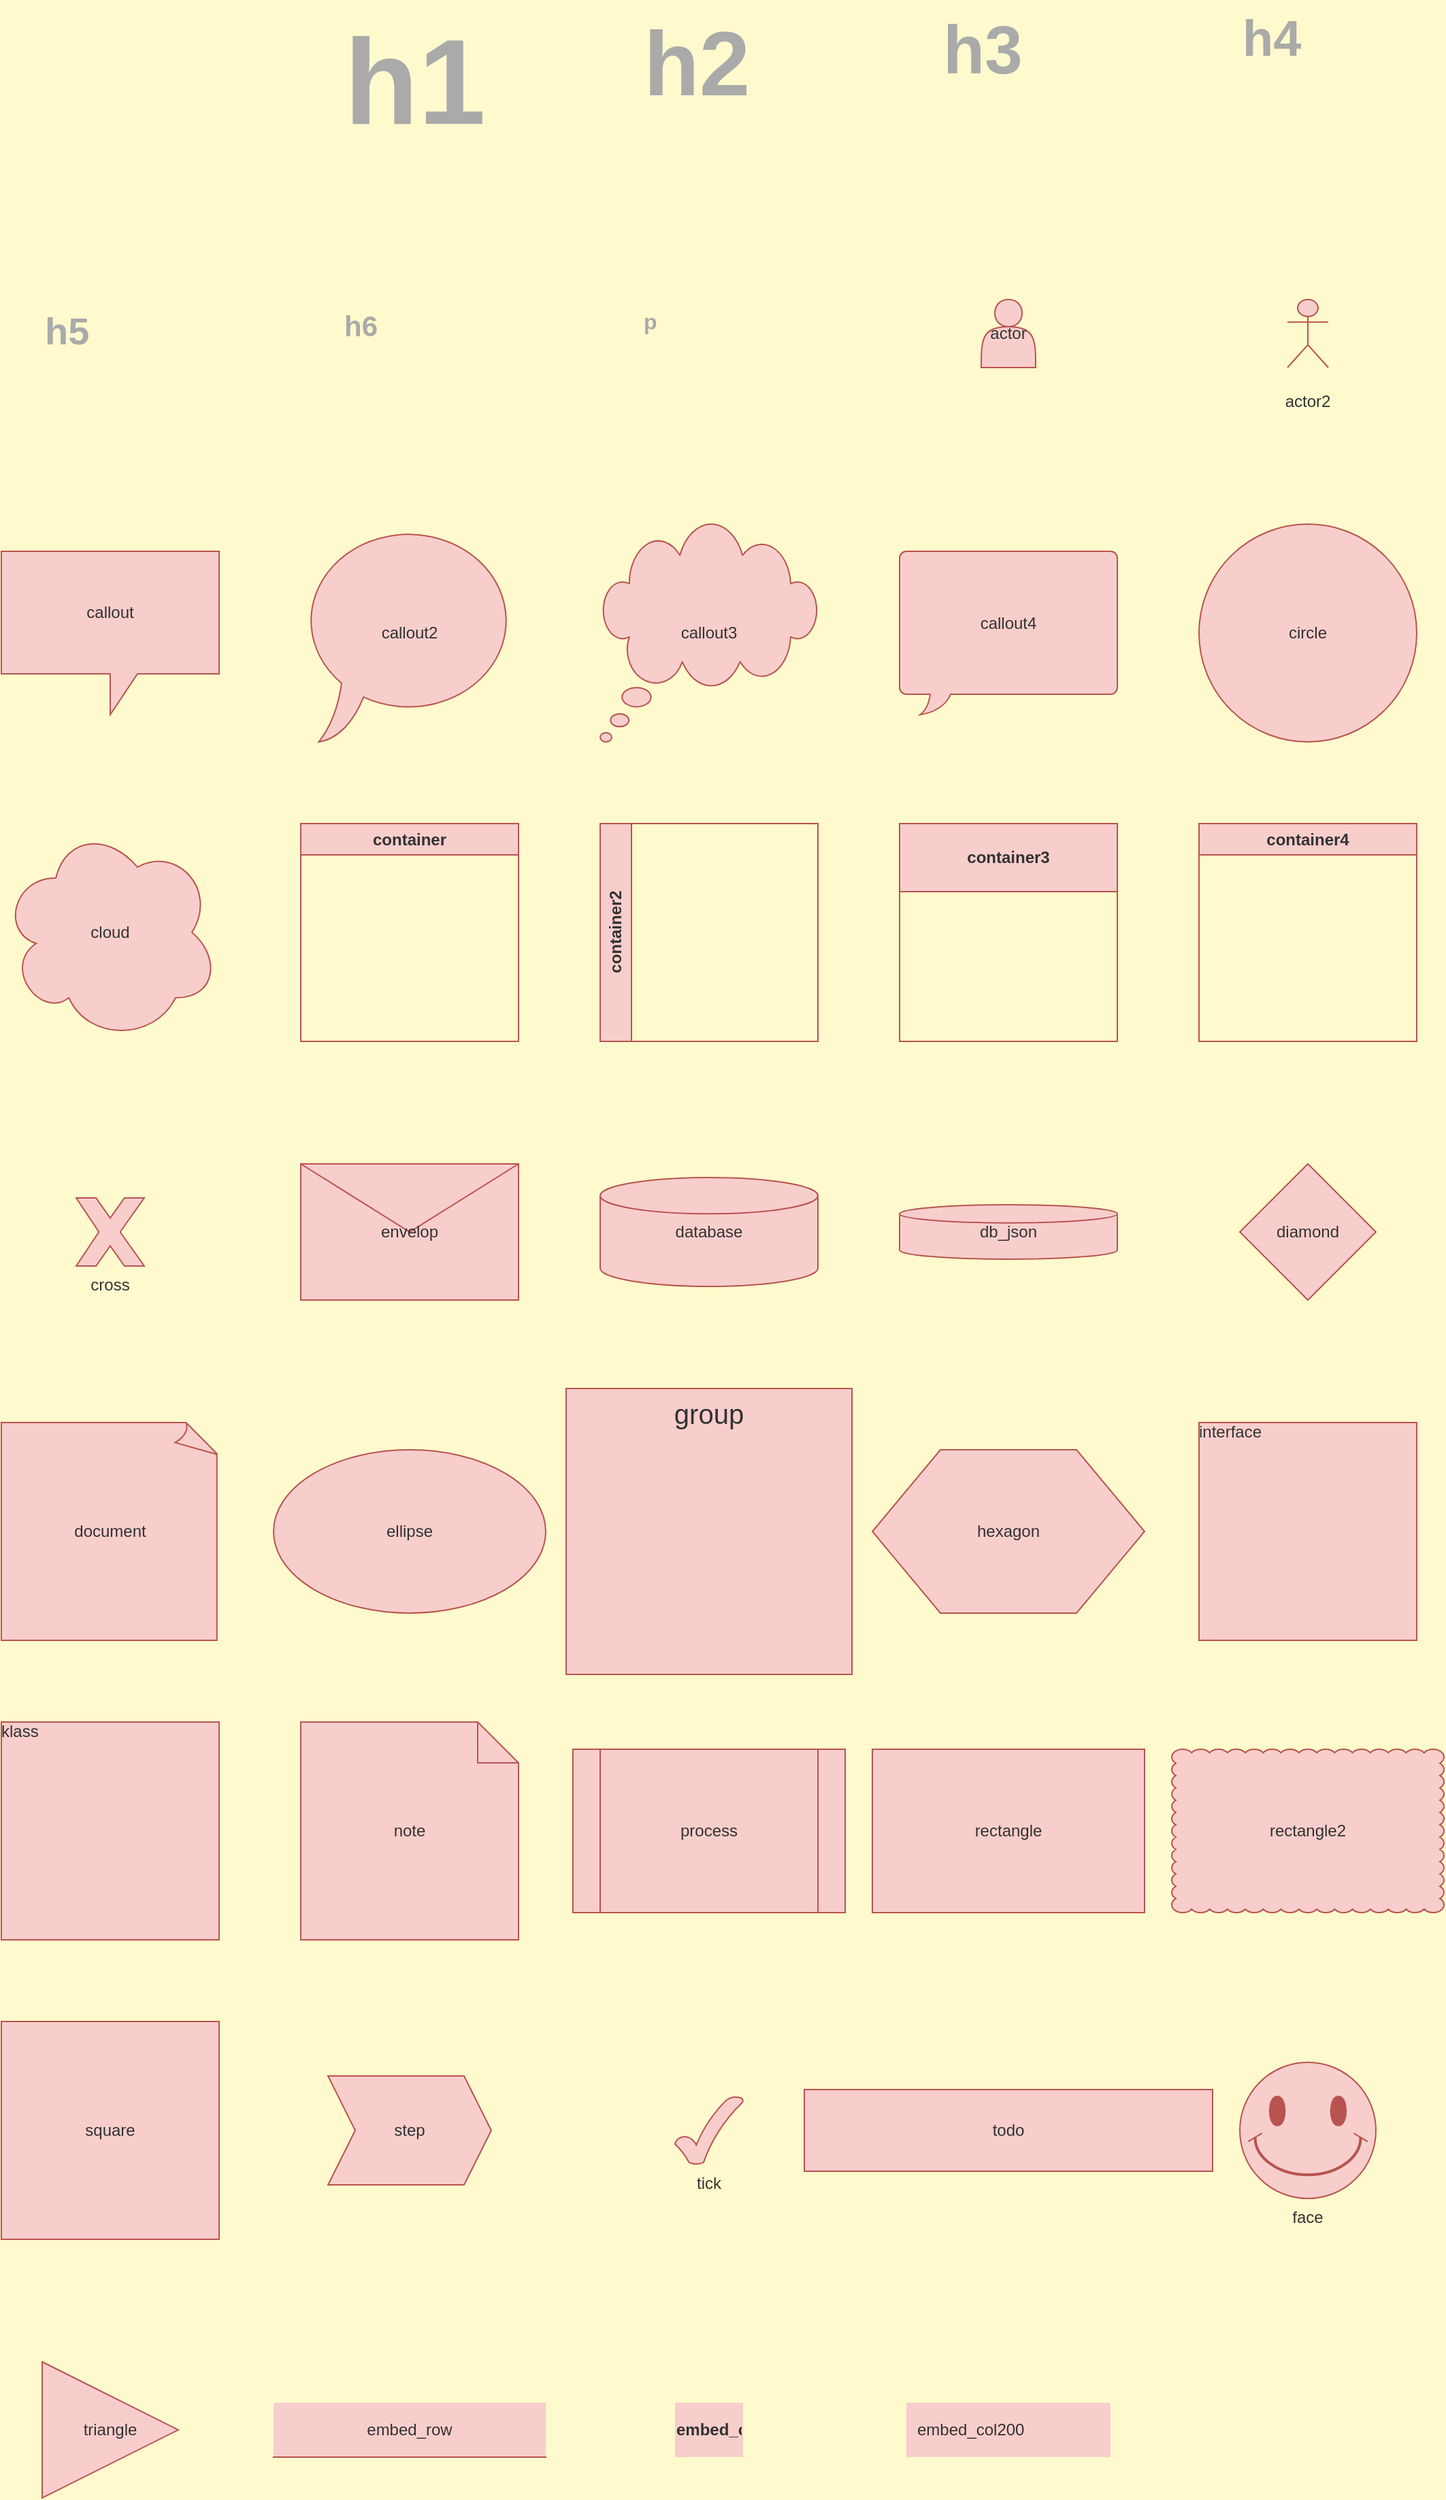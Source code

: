 <mxfile>
  <diagram id="BYc" name="Style-Plain">
    <mxGraphModel dx="0" dy="0" background="#FFFACD" grid="0" gridSize="10" guides="1" tooltips="1" connect="1" arrows="1" fold="1" page="1" pageScale="1" pageWidth="1169" pageHeight="827" math="0" shadow="0">
      <root>
        <mxCell id="page_root_BYc" parent="BYc"/>
        <mxCell id="node_root_BYc" parent="page_root_BYc"/>
        <mxCell id="BYc-2" value="solid" style="whiteSpace=wrap;html=1;edgeStyle=none;exitX=1;exitY=0.5;exitDx=0;exitDy=0;entryX=0;entryY=0.5;entryDx=0;entryDy=0" parent="node_root_BYc" source="" target="" edge="1">
          <mxGeometry relative="1" as="geometry"/>
        </mxCell>
        <mxCell id="BYc-3" value="h1" style="whiteSpace=wrap;html=1;fontColor=#aaaaaa;text;fontSize=89;fontStyle=1;fillColor=none" vertex="1" parent="node_root_BYc">
          <mxGeometry x="280" y="85" width="100" height="50" as="geometry"/>
        </mxCell>
        <mxCell id="BYc-4" value="h2" style="whiteSpace=wrap;html=1;fontColor=#aaaaaa;text;fontSize=67;fontStyle=1;fillColor=none" vertex="1" parent="node_root_BYc">
          <mxGeometry x="500" y="85" width="100" height="50" as="geometry"/>
        </mxCell>
        <mxCell id="BYc-5" value="h3" style="whiteSpace=wrap;html=1;fontColor=#aaaaaa;text;fontSize=50;fontStyle=1;fillColor=none" vertex="1" parent="node_root_BYc">
          <mxGeometry x="720" y="85" width="100" height="50" as="geometry"/>
        </mxCell>
        <mxCell id="BYc-6" value="h4" style="whiteSpace=wrap;html=1;fontColor=#aaaaaa;text;fontSize=37;fontStyle=1;fillColor=none" vertex="1" parent="node_root_BYc">
          <mxGeometry x="940" y="85" width="100" height="50" as="geometry"/>
        </mxCell>
        <mxCell id="BYc-7" value="h5" style="whiteSpace=wrap;html=1;fontColor=#aaaaaa;text;fontSize=28;fontStyle=1;fillColor=none" vertex="1" parent="node_root_BYc">
          <mxGeometry x="60" y="305" width="100" height="50" as="geometry"/>
        </mxCell>
        <mxCell id="BYc-8" value="h6" style="whiteSpace=wrap;html=1;fontColor=#aaaaaa;text;fontSize=21;fontStyle=1;fillColor=none" vertex="1" parent="node_root_BYc">
          <mxGeometry x="280" y="305" width="100" height="50" as="geometry"/>
        </mxCell>
        <mxCell id="BYc-9" value="p" style="whiteSpace=wrap;html=1;fontColor=#aaaaaa;text;fontSize=16;fontStyle=1;fillColor=none" vertex="1" parent="node_root_BYc">
          <mxGeometry x="500" y="305" width="100" height="50" as="geometry"/>
        </mxCell>
        <mxCell id="BYc-10" value="actor" style="whiteSpace=wrap;html=1;fillColor=#f8cecc;strokeColor=#b85450;fontColor=#333333;shape=actor" vertex="1" parent="node_root_BYc">
          <mxGeometry x="750" y="305" width="40" height="50" as="geometry"/>
        </mxCell>
        <mxCell id="BYc-11" value="actor2" style="whiteSpace=wrap;html=1;fillColor=#f8cecc;strokeColor=#b85450;fontColor=#333333;shape=umlActor;verticalLabelPosition=bottom;outlineConnect=1" vertex="1" parent="node_root_BYc">
          <mxGeometry x="975" y="305" width="30" height="50" as="geometry"/>
        </mxCell>
        <mxCell id="BYc-12" value="callout" style="whiteSpace=wrap;html=1;fillColor=#f8cecc;strokeColor=#b85450;fontColor=#333333;shape=callout" vertex="1" parent="node_root_BYc">
          <mxGeometry x="30" y="490" width="160" height="120" as="geometry"/>
        </mxCell>
        <mxCell id="BYc-13" value="callout2" style="whiteSpace=wrap;html=1;fillColor=#f8cecc;strokeColor=#b85450;fontColor=#333333;shape=mxgraph.basic.oval_callout" vertex="1" parent="node_root_BYc">
          <mxGeometry x="250" y="470" width="160" height="160" as="geometry"/>
        </mxCell>
        <mxCell id="BYc-14" value="callout3" style="whiteSpace=wrap;html=1;fillColor=#f8cecc;strokeColor=#b85450;fontColor=#333333;shape=mxgraph.basic.cloud_callout" vertex="1" parent="node_root_BYc">
          <mxGeometry x="470" y="470" width="160" height="160" as="geometry"/>
        </mxCell>
        <mxCell id="BYc-15" value="callout4" style="whiteSpace=wrap;html=1;fillColor=#f8cecc;strokeColor=#b85450;fontColor=#333333;shape=mxgraph.basic.roundRectCallout;dx=30;dy=15;size=5;boundedLbl=1;" vertex="1" parent="node_root_BYc">
          <mxGeometry x="690" y="490" width="160" height="120" as="geometry"/>
        </mxCell>
        <mxCell id="BYc-16" value="circle" style="whiteSpace=wrap;html=1;fillColor=#f8cecc;strokeColor=#b85450;fontColor=#333333;ellipse" vertex="1" parent="node_root_BYc">
          <mxGeometry x="910" y="470" width="160" height="160" as="geometry"/>
        </mxCell>
        <mxCell id="BYc-17" value="cloud" style="whiteSpace=wrap;html=1;fillColor=#f8cecc;strokeColor=#b85450;fontColor=#333333;shape=cloud" vertex="1" parent="node_root_BYc">
          <mxGeometry x="30" y="690" width="160" height="160" as="geometry"/>
        </mxCell>
        <mxCell id="BYc-18" value="container" style="whiteSpace=wrap;html=1;fillColor=#f8cecc;strokeColor=#b85450;fontColor=#333333;swimlane" vertex="1" parent="node_root_BYc">
          <mxGeometry x="250" y="690" width="160" height="160" as="geometry"/>
        </mxCell>
        <mxCell id="BYc-19" value="container2" style="whiteSpace=wrap;html=1;fillColor=#f8cecc;strokeColor=#b85450;fontColor=#333333;swimlane;horizontal=0" vertex="1" parent="node_root_BYc">
          <mxGeometry x="470" y="690" width="160" height="160" as="geometry"/>
        </mxCell>
        <mxCell id="BYc-20" value="container3" style="whiteSpace=wrap;html=1;fillColor=#f8cecc;strokeColor=#b85450;fontColor=#333333;swimlane;startSize=50" vertex="1" parent="node_root_BYc">
          <mxGeometry x="690" y="690" width="160" height="160" as="geometry"/>
        </mxCell>
        <mxCell id="BYc-21" value="container4" style="whiteSpace=wrap;html=1;fillColor=#f8cecc;strokeColor=#b85450;fontColor=#333333;swimlane;resizable=0" vertex="1" parent="node_root_BYc">
          <mxGeometry x="910" y="690" width="160" height="160" as="geometry"/>
        </mxCell>
        <mxCell id="BYc-22" value="cross" style="whiteSpace=wrap;html=1;fillColor=#f8cecc;strokeColor=#b85450;fontColor=#333333;verticalLabelPosition=bottom;verticalAlign=top;html=1;shape=mxgraph.basic.x" vertex="1" parent="node_root_BYc">
          <mxGeometry x="85" y="965" width="50" height="50" as="geometry"/>
        </mxCell>
        <mxCell id="BYc-23" value="envelop" style="whiteSpace=wrap;html=1;fillColor=#f8cecc;strokeColor=#b85450;fontColor=#333333;shape=message" vertex="1" parent="node_root_BYc">
          <mxGeometry x="250" y="940" width="160" height="100" as="geometry"/>
        </mxCell>
        <mxCell id="BYc-24" value="database" style="whiteSpace=wrap;html=1;fillColor=#f8cecc;strokeColor=#b85450;fontColor=#333333;shape=mxgraph.flowchart.database;strokeWidth=1" vertex="1" parent="node_root_BYc">
          <mxGeometry x="470" y="950" width="160" height="80" as="geometry"/>
        </mxCell>
        <mxCell id="BYc-25" value="db_json" style="whiteSpace=wrap;html=1;fillColor=#f8cecc;strokeColor=#b85450;fontColor=#333333;shape=mxgraph.flowchart.database;strokeWidth=1" vertex="1" parent="node_root_BYc">
          <mxGeometry x="690" y="970" width="160" height="40" as="geometry"/>
        </mxCell>
        <mxCell id="BYc-26" value="diamond" style="whiteSpace=wrap;html=1;fillColor=#f8cecc;strokeColor=#b85450;fontColor=#333333;rhombus" vertex="1" parent="node_root_BYc">
          <mxGeometry x="940" y="940" width="100" height="100" as="geometry"/>
        </mxCell>
        <mxCell id="BYc-27" value="document" style="whiteSpace=wrap;html=1;fillColor=#f8cecc;strokeColor=#b85450;fontColor=#333333;shape=mxgraph.basic.document" vertex="1" parent="node_root_BYc">
          <mxGeometry x="30" y="1130" width="160" height="160" as="geometry"/>
        </mxCell>
        <mxCell id="BYc-28" value="ellipse" style="whiteSpace=wrap;html=1;fillColor=#f8cecc;strokeColor=#b85450;fontColor=#333333;ellipse" vertex="1" parent="node_root_BYc">
          <mxGeometry x="230" y="1150" width="200" height="120" as="geometry"/>
        </mxCell>
        <mxCell id="BYc-29" value="group" style="whiteSpace=wrap;html=1;fillColor=#f8cecc;strokeColor=#b85450;fontColor=#333333;fontSize=20;verticalAlign=top" vertex="1" parent="node_root_BYc">
          <mxGeometry x="445" y="1105" width="210" height="210" as="geometry"/>
        </mxCell>
        <mxCell id="BYc-30" value="hexagon" style="whiteSpace=wrap;html=1;fillColor=#f8cecc;strokeColor=#b85450;fontColor=#333333;shape=hexagon" vertex="1" parent="node_root_BYc">
          <mxGeometry x="670" y="1150" width="200" height="120" as="geometry"/>
        </mxCell>
        <mxCell id="BYc-31" value="interface" style="whiteSpace=wrap;html=1;fillColor=#f8cecc;strokeColor=#b85450;fontColor=#333333;align=left;overflow=fill;fontSize=12;fontFamily=Helvetica" vertex="1" parent="node_root_BYc">
          <mxGeometry x="910" y="1130" width="160" height="160" as="geometry"/>
        </mxCell>
        <mxCell id="BYc-32" value="klass" style="whiteSpace=wrap;html=1;fillColor=#f8cecc;strokeColor=#b85450;fontColor=#333333;align=left;overflow=fill;fontSize=12;fontFamily=Helvetica" vertex="1" parent="node_root_BYc">
          <mxGeometry x="30" y="1350" width="160" height="160" as="geometry"/>
        </mxCell>
        <mxCell id="BYc-33" value="note" style="whiteSpace=wrap;html=1;fillColor=#f8cecc;strokeColor=#b85450;fontColor=#333333;shape=note" vertex="1" parent="node_root_BYc">
          <mxGeometry x="250" y="1350" width="160" height="160" as="geometry"/>
        </mxCell>
        <mxCell id="BYc-34" value="process" style="whiteSpace=wrap;html=1;fillColor=#f8cecc;strokeColor=#b85450;fontColor=#333333;shape=process" vertex="1" parent="node_root_BYc">
          <mxGeometry x="450" y="1370" width="200" height="120" as="geometry"/>
        </mxCell>
        <mxCell id="BYc-35" value="rectangle" style="whiteSpace=wrap;html=1;fillColor=#f8cecc;strokeColor=#b85450;fontColor=#333333" vertex="1" parent="node_root_BYc">
          <mxGeometry x="670" y="1370" width="200" height="120" as="geometry"/>
        </mxCell>
        <mxCell id="BYc-36" value="rectangle2" style="whiteSpace=wrap;html=1;fillColor=#f8cecc;strokeColor=#b85450;fontColor=#333333;shape=mxgraph.basic.cloud_rect" vertex="1" parent="node_root_BYc">
          <mxGeometry x="890" y="1370" width="200" height="120" as="geometry"/>
        </mxCell>
        <mxCell id="BYc-37" value="square" style="whiteSpace=wrap;html=1;fillColor=#f8cecc;strokeColor=#b85450;fontColor=#333333" vertex="1" parent="node_root_BYc">
          <mxGeometry x="30" y="1570" width="160" height="160" as="geometry"/>
        </mxCell>
        <mxCell id="BYc-38" value="step" style="whiteSpace=wrap;html=1;fillColor=#f8cecc;strokeColor=#b85450;fontColor=#333333;shape=step;perimeter=stepPerimeter;fixedSize=1" vertex="1" parent="node_root_BYc">
          <mxGeometry x="270" y="1610" width="120" height="80" as="geometry"/>
        </mxCell>
        <mxCell id="BYc-39" value="tick" style="whiteSpace=wrap;html=1;fillColor=#f8cecc;strokeColor=#b85450;fontColor=#333333;verticalLabelPosition=bottom;verticalAlign=top;shape=mxgraph.basic.tick" vertex="1" parent="node_root_BYc">
          <mxGeometry x="525" y="1625" width="50" height="50" as="geometry"/>
        </mxCell>
        <mxCell id="BYc-40" value="todo" style="whiteSpace=wrap;html=1;fillColor=#f8cecc;strokeColor=#b85450;fontColor=#333333" vertex="1" parent="node_root_BYc">
          <mxGeometry x="620" y="1620" width="300" height="60" as="geometry"/>
        </mxCell>
        <mxCell id="BYc-41" value="face" style="whiteSpace=wrap;html=1;fillColor=#f8cecc;strokeColor=#b85450;fontColor=#333333;verticalLabelPosition=bottom;verticalAlign=top;shape=mxgraph.basic.smiley" vertex="1" parent="node_root_BYc">
          <mxGeometry x="940" y="1600" width="100" height="100" as="geometry"/>
        </mxCell>
        <mxCell id="BYc-42" value="triangle" style="whiteSpace=wrap;html=1;fillColor=#f8cecc;strokeColor=#b85450;fontColor=#333333;triangle" vertex="1" parent="node_root_BYc">
          <mxGeometry x="60" y="1820" width="100" height="100" as="geometry"/>
        </mxCell>
        <mxCell id="BYc-43" value="embed_row" style="whiteSpace=wrap;html=1;fillColor=#f8cecc;strokeColor=#b85450;fontColor=#333333;shape=partialRectangle;collapsible=0;dropTarget=0;pointerEvents=0;top=0;left=0;bottom=1;right=0;points=[[0,0.5],[1,0.5]];portConstraint=eastwest" vertex="1" parent="node_root_BYc">
          <mxGeometry x="230" y="1850" width="200" height="40" as="geometry"/>
        </mxCell>
        <mxCell id="BYc-44" value="embed_col50" style="whiteSpace=wrap;html=1;fillColor=#f8cecc;strokeColor=#b85450;fontColor=#333333;shape=partialRectangle;connectable=0;top=0;left=0;bottom=0;right=0;fontStyle=1;overflow=hidden" vertex="1" parent="node_root_BYc">
          <mxGeometry x="525" y="1850" width="50" height="40" as="geometry"/>
        </mxCell>
        <mxCell id="BYc-45" value="embed_col200" style="whiteSpace=wrap;html=1;fillColor=#f8cecc;strokeColor=#b85450;fontColor=#333333;shape=partialRectangle;connectable=0;top=0;left=0;bottom=0;right=0;align=left;spacingLeft=6;overflow=hidden" vertex="1" parent="node_root_BYc">
          <mxGeometry x="695" y="1850" width="150" height="40" as="geometry"/>
        </mxCell>
      </root>
    </mxGraphModel>
  </diagram>
  <diagram id="SqY" name="Style-Shadow">
    <mxGraphModel dx="0" dy="0" background="#FFFACD" grid="0" gridSize="10" guides="1" tooltips="1" connect="1" arrows="1" fold="1" page="1" pageScale="1" pageWidth="1169" pageHeight="827" math="0" shadow="0">
      <root>
        <mxCell id="page_root_SqY" parent="SqY"/>
        <mxCell id="node_root_SqY" parent="page_root_SqY"/>
        <mxCell id="SqY-2" value="solid" style="whiteSpace=wrap;html=1;shadow=1;edgeStyle=none;exitX=1;exitY=0.5;exitDx=0;exitDy=0;entryX=0;entryY=0.5;entryDx=0;entryDy=0" parent="node_root_SqY" source="" target="" edge="1">
          <mxGeometry relative="1" as="geometry"/>
        </mxCell>
        <mxCell id="SqY-3" value="h1" style="whiteSpace=wrap;html=1;shadow=1;fontColor=#aaaaaa;text;fontSize=89;fontStyle=1;fillColor=none" vertex="1" parent="node_root_SqY">
          <mxGeometry x="280" y="85" width="100" height="50" as="geometry"/>
        </mxCell>
        <mxCell id="SqY-4" value="h2" style="whiteSpace=wrap;html=1;shadow=1;fontColor=#aaaaaa;text;fontSize=67;fontStyle=1;fillColor=none" vertex="1" parent="node_root_SqY">
          <mxGeometry x="500" y="85" width="100" height="50" as="geometry"/>
        </mxCell>
        <mxCell id="SqY-5" value="h3" style="whiteSpace=wrap;html=1;shadow=1;fontColor=#aaaaaa;text;fontSize=50;fontStyle=1;fillColor=none" vertex="1" parent="node_root_SqY">
          <mxGeometry x="720" y="85" width="100" height="50" as="geometry"/>
        </mxCell>
        <mxCell id="SqY-6" value="h4" style="whiteSpace=wrap;html=1;shadow=1;fontColor=#aaaaaa;text;fontSize=37;fontStyle=1;fillColor=none" vertex="1" parent="node_root_SqY">
          <mxGeometry x="940" y="85" width="100" height="50" as="geometry"/>
        </mxCell>
        <mxCell id="SqY-7" value="h5" style="whiteSpace=wrap;html=1;shadow=1;fontColor=#aaaaaa;text;fontSize=28;fontStyle=1;fillColor=none" vertex="1" parent="node_root_SqY">
          <mxGeometry x="60" y="305" width="100" height="50" as="geometry"/>
        </mxCell>
        <mxCell id="SqY-8" value="h6" style="whiteSpace=wrap;html=1;shadow=1;fontColor=#aaaaaa;text;fontSize=21;fontStyle=1;fillColor=none" vertex="1" parent="node_root_SqY">
          <mxGeometry x="280" y="305" width="100" height="50" as="geometry"/>
        </mxCell>
        <mxCell id="SqY-9" value="p" style="whiteSpace=wrap;html=1;shadow=1;fontColor=#aaaaaa;text;fontSize=16;fontStyle=1;fillColor=none" vertex="1" parent="node_root_SqY">
          <mxGeometry x="500" y="305" width="100" height="50" as="geometry"/>
        </mxCell>
        <mxCell id="SqY-10" value="actor" style="whiteSpace=wrap;html=1;shadow=1;fillColor=#f8cecc;strokeColor=#b85450;fontColor=#333333;shape=actor" vertex="1" parent="node_root_SqY">
          <mxGeometry x="750" y="305" width="40" height="50" as="geometry"/>
        </mxCell>
        <mxCell id="SqY-11" value="actor2" style="whiteSpace=wrap;html=1;shadow=1;fillColor=#f8cecc;strokeColor=#b85450;fontColor=#333333;shape=umlActor;verticalLabelPosition=bottom;outlineConnect=1" vertex="1" parent="node_root_SqY">
          <mxGeometry x="975" y="305" width="30" height="50" as="geometry"/>
        </mxCell>
        <mxCell id="SqY-12" value="callout" style="whiteSpace=wrap;html=1;shadow=1;fillColor=#f8cecc;strokeColor=#b85450;fontColor=#333333;shape=callout" vertex="1" parent="node_root_SqY">
          <mxGeometry x="30" y="490" width="160" height="120" as="geometry"/>
        </mxCell>
        <mxCell id="SqY-13" value="callout2" style="whiteSpace=wrap;html=1;shadow=1;fillColor=#f8cecc;strokeColor=#b85450;fontColor=#333333;shape=mxgraph.basic.oval_callout" vertex="1" parent="node_root_SqY">
          <mxGeometry x="250" y="470" width="160" height="160" as="geometry"/>
        </mxCell>
        <mxCell id="SqY-14" value="callout3" style="whiteSpace=wrap;html=1;shadow=1;fillColor=#f8cecc;strokeColor=#b85450;fontColor=#333333;shape=mxgraph.basic.cloud_callout" vertex="1" parent="node_root_SqY">
          <mxGeometry x="470" y="470" width="160" height="160" as="geometry"/>
        </mxCell>
        <mxCell id="SqY-15" value="callout4" style="whiteSpace=wrap;html=1;shadow=1;fillColor=#f8cecc;strokeColor=#b85450;fontColor=#333333;shape=mxgraph.basic.roundRectCallout;dx=30;dy=15;size=5;boundedLbl=1;" vertex="1" parent="node_root_SqY">
          <mxGeometry x="690" y="490" width="160" height="120" as="geometry"/>
        </mxCell>
        <mxCell id="SqY-16" value="circle" style="whiteSpace=wrap;html=1;shadow=1;fillColor=#f8cecc;strokeColor=#b85450;fontColor=#333333;ellipse" vertex="1" parent="node_root_SqY">
          <mxGeometry x="910" y="470" width="160" height="160" as="geometry"/>
        </mxCell>
        <mxCell id="SqY-17" value="cloud" style="whiteSpace=wrap;html=1;shadow=1;fillColor=#f8cecc;strokeColor=#b85450;fontColor=#333333;shape=cloud" vertex="1" parent="node_root_SqY">
          <mxGeometry x="30" y="690" width="160" height="160" as="geometry"/>
        </mxCell>
        <mxCell id="SqY-18" value="container" style="whiteSpace=wrap;html=1;shadow=1;fillColor=#f8cecc;strokeColor=#b85450;fontColor=#333333;swimlane" vertex="1" parent="node_root_SqY">
          <mxGeometry x="250" y="690" width="160" height="160" as="geometry"/>
        </mxCell>
        <mxCell id="SqY-19" value="container2" style="whiteSpace=wrap;html=1;shadow=1;fillColor=#f8cecc;strokeColor=#b85450;fontColor=#333333;swimlane;horizontal=0" vertex="1" parent="node_root_SqY">
          <mxGeometry x="470" y="690" width="160" height="160" as="geometry"/>
        </mxCell>
        <mxCell id="SqY-20" value="container3" style="whiteSpace=wrap;html=1;shadow=1;fillColor=#f8cecc;strokeColor=#b85450;fontColor=#333333;swimlane;startSize=50" vertex="1" parent="node_root_SqY">
          <mxGeometry x="690" y="690" width="160" height="160" as="geometry"/>
        </mxCell>
        <mxCell id="SqY-21" value="container4" style="whiteSpace=wrap;html=1;shadow=1;fillColor=#f8cecc;strokeColor=#b85450;fontColor=#333333;swimlane;resizable=0" vertex="1" parent="node_root_SqY">
          <mxGeometry x="910" y="690" width="160" height="160" as="geometry"/>
        </mxCell>
        <mxCell id="SqY-22" value="cross" style="whiteSpace=wrap;html=1;shadow=1;fillColor=#f8cecc;strokeColor=#b85450;fontColor=#333333;verticalLabelPosition=bottom;verticalAlign=top;html=1;shape=mxgraph.basic.x" vertex="1" parent="node_root_SqY">
          <mxGeometry x="85" y="965" width="50" height="50" as="geometry"/>
        </mxCell>
        <mxCell id="SqY-23" value="envelop" style="whiteSpace=wrap;html=1;shadow=1;fillColor=#f8cecc;strokeColor=#b85450;fontColor=#333333;shape=message" vertex="1" parent="node_root_SqY">
          <mxGeometry x="250" y="940" width="160" height="100" as="geometry"/>
        </mxCell>
        <mxCell id="SqY-24" value="database" style="whiteSpace=wrap;html=1;shadow=1;fillColor=#f8cecc;strokeColor=#b85450;fontColor=#333333;shape=mxgraph.flowchart.database;strokeWidth=1" vertex="1" parent="node_root_SqY">
          <mxGeometry x="470" y="950" width="160" height="80" as="geometry"/>
        </mxCell>
        <mxCell id="SqY-25" value="db_json" style="whiteSpace=wrap;html=1;shadow=1;fillColor=#f8cecc;strokeColor=#b85450;fontColor=#333333;shape=mxgraph.flowchart.database;strokeWidth=1" vertex="1" parent="node_root_SqY">
          <mxGeometry x="690" y="970" width="160" height="40" as="geometry"/>
        </mxCell>
        <mxCell id="SqY-26" value="diamond" style="whiteSpace=wrap;html=1;shadow=1;fillColor=#f8cecc;strokeColor=#b85450;fontColor=#333333;rhombus" vertex="1" parent="node_root_SqY">
          <mxGeometry x="940" y="940" width="100" height="100" as="geometry"/>
        </mxCell>
        <mxCell id="SqY-27" value="document" style="whiteSpace=wrap;html=1;shadow=1;fillColor=#f8cecc;strokeColor=#b85450;fontColor=#333333;shape=mxgraph.basic.document" vertex="1" parent="node_root_SqY">
          <mxGeometry x="30" y="1130" width="160" height="160" as="geometry"/>
        </mxCell>
        <mxCell id="SqY-28" value="ellipse" style="whiteSpace=wrap;html=1;shadow=1;fillColor=#f8cecc;strokeColor=#b85450;fontColor=#333333;ellipse" vertex="1" parent="node_root_SqY">
          <mxGeometry x="230" y="1150" width="200" height="120" as="geometry"/>
        </mxCell>
        <mxCell id="SqY-29" value="group" style="whiteSpace=wrap;html=1;shadow=1;fillColor=#f8cecc;strokeColor=#b85450;fontColor=#333333;fontSize=20;verticalAlign=top" vertex="1" parent="node_root_SqY">
          <mxGeometry x="445" y="1105" width="210" height="210" as="geometry"/>
        </mxCell>
        <mxCell id="SqY-30" value="hexagon" style="whiteSpace=wrap;html=1;shadow=1;fillColor=#f8cecc;strokeColor=#b85450;fontColor=#333333;shape=hexagon" vertex="1" parent="node_root_SqY">
          <mxGeometry x="670" y="1150" width="200" height="120" as="geometry"/>
        </mxCell>
        <mxCell id="SqY-31" value="interface" style="whiteSpace=wrap;html=1;shadow=1;fillColor=#f8cecc;strokeColor=#b85450;fontColor=#333333;align=left;overflow=fill;fontSize=12;fontFamily=Helvetica" vertex="1" parent="node_root_SqY">
          <mxGeometry x="910" y="1130" width="160" height="160" as="geometry"/>
        </mxCell>
        <mxCell id="SqY-32" value="klass" style="whiteSpace=wrap;html=1;shadow=1;fillColor=#f8cecc;strokeColor=#b85450;fontColor=#333333;align=left;overflow=fill;fontSize=12;fontFamily=Helvetica" vertex="1" parent="node_root_SqY">
          <mxGeometry x="30" y="1350" width="160" height="160" as="geometry"/>
        </mxCell>
        <mxCell id="SqY-33" value="note" style="whiteSpace=wrap;html=1;shadow=1;fillColor=#f8cecc;strokeColor=#b85450;fontColor=#333333;shape=note" vertex="1" parent="node_root_SqY">
          <mxGeometry x="250" y="1350" width="160" height="160" as="geometry"/>
        </mxCell>
        <mxCell id="SqY-34" value="process" style="whiteSpace=wrap;html=1;shadow=1;fillColor=#f8cecc;strokeColor=#b85450;fontColor=#333333;shape=process" vertex="1" parent="node_root_SqY">
          <mxGeometry x="450" y="1370" width="200" height="120" as="geometry"/>
        </mxCell>
        <mxCell id="SqY-35" value="rectangle" style="whiteSpace=wrap;html=1;shadow=1;fillColor=#f8cecc;strokeColor=#b85450;fontColor=#333333" vertex="1" parent="node_root_SqY">
          <mxGeometry x="670" y="1370" width="200" height="120" as="geometry"/>
        </mxCell>
        <mxCell id="SqY-36" value="rectangle2" style="whiteSpace=wrap;html=1;shadow=1;fillColor=#f8cecc;strokeColor=#b85450;fontColor=#333333;shape=mxgraph.basic.cloud_rect" vertex="1" parent="node_root_SqY">
          <mxGeometry x="890" y="1370" width="200" height="120" as="geometry"/>
        </mxCell>
        <mxCell id="SqY-37" value="square" style="whiteSpace=wrap;html=1;shadow=1;fillColor=#f8cecc;strokeColor=#b85450;fontColor=#333333" vertex="1" parent="node_root_SqY">
          <mxGeometry x="30" y="1570" width="160" height="160" as="geometry"/>
        </mxCell>
        <mxCell id="SqY-38" value="step" style="whiteSpace=wrap;html=1;shadow=1;fillColor=#f8cecc;strokeColor=#b85450;fontColor=#333333;shape=step;perimeter=stepPerimeter;fixedSize=1" vertex="1" parent="node_root_SqY">
          <mxGeometry x="270" y="1610" width="120" height="80" as="geometry"/>
        </mxCell>
        <mxCell id="SqY-39" value="tick" style="whiteSpace=wrap;html=1;shadow=1;fillColor=#f8cecc;strokeColor=#b85450;fontColor=#333333;verticalLabelPosition=bottom;verticalAlign=top;shape=mxgraph.basic.tick" vertex="1" parent="node_root_SqY">
          <mxGeometry x="525" y="1625" width="50" height="50" as="geometry"/>
        </mxCell>
        <mxCell id="SqY-40" value="todo" style="whiteSpace=wrap;html=1;shadow=1;fillColor=#f8cecc;strokeColor=#b85450;fontColor=#333333" vertex="1" parent="node_root_SqY">
          <mxGeometry x="620" y="1620" width="300" height="60" as="geometry"/>
        </mxCell>
        <mxCell id="SqY-41" value="face" style="whiteSpace=wrap;html=1;shadow=1;fillColor=#f8cecc;strokeColor=#b85450;fontColor=#333333;verticalLabelPosition=bottom;verticalAlign=top;shape=mxgraph.basic.smiley" vertex="1" parent="node_root_SqY">
          <mxGeometry x="940" y="1600" width="100" height="100" as="geometry"/>
        </mxCell>
        <mxCell id="SqY-42" value="triangle" style="whiteSpace=wrap;html=1;shadow=1;fillColor=#f8cecc;strokeColor=#b85450;fontColor=#333333;triangle" vertex="1" parent="node_root_SqY">
          <mxGeometry x="60" y="1820" width="100" height="100" as="geometry"/>
        </mxCell>
        <mxCell id="SqY-43" value="embed_row" style="whiteSpace=wrap;html=1;shadow=1;fillColor=#f8cecc;strokeColor=#b85450;fontColor=#333333;shape=partialRectangle;collapsible=0;dropTarget=0;pointerEvents=0;top=0;left=0;bottom=1;right=0;points=[[0,0.5],[1,0.5]];portConstraint=eastwest" vertex="1" parent="node_root_SqY">
          <mxGeometry x="230" y="1850" width="200" height="40" as="geometry"/>
        </mxCell>
        <mxCell id="SqY-44" value="embed_col50" style="whiteSpace=wrap;html=1;shadow=1;fillColor=#f8cecc;strokeColor=#b85450;fontColor=#333333;shape=partialRectangle;connectable=0;top=0;left=0;bottom=0;right=0;fontStyle=1;overflow=hidden" vertex="1" parent="node_root_SqY">
          <mxGeometry x="525" y="1850" width="50" height="40" as="geometry"/>
        </mxCell>
        <mxCell id="SqY-45" value="embed_col200" style="whiteSpace=wrap;html=1;shadow=1;fillColor=#f8cecc;strokeColor=#b85450;fontColor=#333333;shape=partialRectangle;connectable=0;top=0;left=0;bottom=0;right=0;align=left;spacingLeft=6;overflow=hidden" vertex="1" parent="node_root_SqY">
          <mxGeometry x="695" y="1850" width="150" height="40" as="geometry"/>
        </mxCell>
      </root>
    </mxGraphModel>
  </diagram>
  <diagram id="KIL" name="Style-Rounded">
    <mxGraphModel dx="0" dy="0" background="#FFFACD" grid="0" gridSize="10" guides="1" tooltips="1" connect="1" arrows="1" fold="1" page="1" pageScale="1" pageWidth="1169" pageHeight="827" math="0" shadow="0">
      <root>
        <mxCell id="page_root_KIL" parent="KIL"/>
        <mxCell id="node_root_KIL" parent="page_root_KIL"/>
        <mxCell id="KIL-2" value="solid" style="whiteSpace=wrap;html=1;rounded=1;edgeStyle=none;exitX=1;exitY=0.5;exitDx=0;exitDy=0;entryX=0;entryY=0.5;entryDx=0;entryDy=0" parent="node_root_KIL" source="" target="" edge="1">
          <mxGeometry relative="1" as="geometry"/>
        </mxCell>
        <mxCell id="KIL-3" value="h1" style="whiteSpace=wrap;html=1;rounded=1;fontColor=#aaaaaa;text;fontSize=89;fontStyle=1;fillColor=none" vertex="1" parent="node_root_KIL">
          <mxGeometry x="280" y="85" width="100" height="50" as="geometry"/>
        </mxCell>
        <mxCell id="KIL-4" value="h2" style="whiteSpace=wrap;html=1;rounded=1;fontColor=#aaaaaa;text;fontSize=67;fontStyle=1;fillColor=none" vertex="1" parent="node_root_KIL">
          <mxGeometry x="500" y="85" width="100" height="50" as="geometry"/>
        </mxCell>
        <mxCell id="KIL-5" value="h3" style="whiteSpace=wrap;html=1;rounded=1;fontColor=#aaaaaa;text;fontSize=50;fontStyle=1;fillColor=none" vertex="1" parent="node_root_KIL">
          <mxGeometry x="720" y="85" width="100" height="50" as="geometry"/>
        </mxCell>
        <mxCell id="KIL-6" value="h4" style="whiteSpace=wrap;html=1;rounded=1;fontColor=#aaaaaa;text;fontSize=37;fontStyle=1;fillColor=none" vertex="1" parent="node_root_KIL">
          <mxGeometry x="940" y="85" width="100" height="50" as="geometry"/>
        </mxCell>
        <mxCell id="KIL-7" value="h5" style="whiteSpace=wrap;html=1;rounded=1;fontColor=#aaaaaa;text;fontSize=28;fontStyle=1;fillColor=none" vertex="1" parent="node_root_KIL">
          <mxGeometry x="60" y="305" width="100" height="50" as="geometry"/>
        </mxCell>
        <mxCell id="KIL-8" value="h6" style="whiteSpace=wrap;html=1;rounded=1;fontColor=#aaaaaa;text;fontSize=21;fontStyle=1;fillColor=none" vertex="1" parent="node_root_KIL">
          <mxGeometry x="280" y="305" width="100" height="50" as="geometry"/>
        </mxCell>
        <mxCell id="KIL-9" value="p" style="whiteSpace=wrap;html=1;rounded=1;fontColor=#aaaaaa;text;fontSize=16;fontStyle=1;fillColor=none" vertex="1" parent="node_root_KIL">
          <mxGeometry x="500" y="305" width="100" height="50" as="geometry"/>
        </mxCell>
        <mxCell id="KIL-10" value="actor" style="whiteSpace=wrap;html=1;rounded=1;fillColor=#f8cecc;strokeColor=#b85450;fontColor=#333333;shape=actor" vertex="1" parent="node_root_KIL">
          <mxGeometry x="750" y="305" width="40" height="50" as="geometry"/>
        </mxCell>
        <mxCell id="KIL-11" value="actor2" style="whiteSpace=wrap;html=1;rounded=1;fillColor=#f8cecc;strokeColor=#b85450;fontColor=#333333;shape=umlActor;verticalLabelPosition=bottom;outlineConnect=1" vertex="1" parent="node_root_KIL">
          <mxGeometry x="975" y="305" width="30" height="50" as="geometry"/>
        </mxCell>
        <mxCell id="KIL-12" value="callout" style="whiteSpace=wrap;html=1;rounded=1;fillColor=#f8cecc;strokeColor=#b85450;fontColor=#333333;shape=callout" vertex="1" parent="node_root_KIL">
          <mxGeometry x="30" y="490" width="160" height="120" as="geometry"/>
        </mxCell>
        <mxCell id="KIL-13" value="callout2" style="whiteSpace=wrap;html=1;rounded=1;fillColor=#f8cecc;strokeColor=#b85450;fontColor=#333333;shape=mxgraph.basic.oval_callout" vertex="1" parent="node_root_KIL">
          <mxGeometry x="250" y="470" width="160" height="160" as="geometry"/>
        </mxCell>
        <mxCell id="KIL-14" value="callout3" style="whiteSpace=wrap;html=1;rounded=1;fillColor=#f8cecc;strokeColor=#b85450;fontColor=#333333;shape=mxgraph.basic.cloud_callout" vertex="1" parent="node_root_KIL">
          <mxGeometry x="470" y="470" width="160" height="160" as="geometry"/>
        </mxCell>
        <mxCell id="KIL-15" value="callout4" style="whiteSpace=wrap;html=1;rounded=1;fillColor=#f8cecc;strokeColor=#b85450;fontColor=#333333;shape=mxgraph.basic.roundRectCallout;dx=30;dy=15;size=5;boundedLbl=1;" vertex="1" parent="node_root_KIL">
          <mxGeometry x="690" y="490" width="160" height="120" as="geometry"/>
        </mxCell>
        <mxCell id="KIL-16" value="circle" style="whiteSpace=wrap;html=1;rounded=1;fillColor=#f8cecc;strokeColor=#b85450;fontColor=#333333;ellipse" vertex="1" parent="node_root_KIL">
          <mxGeometry x="910" y="470" width="160" height="160" as="geometry"/>
        </mxCell>
        <mxCell id="KIL-17" value="cloud" style="whiteSpace=wrap;html=1;rounded=1;fillColor=#f8cecc;strokeColor=#b85450;fontColor=#333333;shape=cloud" vertex="1" parent="node_root_KIL">
          <mxGeometry x="30" y="690" width="160" height="160" as="geometry"/>
        </mxCell>
        <mxCell id="KIL-18" value="container" style="whiteSpace=wrap;html=1;rounded=1;fillColor=#f8cecc;strokeColor=#b85450;fontColor=#333333;swimlane" vertex="1" parent="node_root_KIL">
          <mxGeometry x="250" y="690" width="160" height="160" as="geometry"/>
        </mxCell>
        <mxCell id="KIL-19" value="container2" style="whiteSpace=wrap;html=1;rounded=1;fillColor=#f8cecc;strokeColor=#b85450;fontColor=#333333;swimlane;horizontal=0" vertex="1" parent="node_root_KIL">
          <mxGeometry x="470" y="690" width="160" height="160" as="geometry"/>
        </mxCell>
        <mxCell id="KIL-20" value="container3" style="whiteSpace=wrap;html=1;rounded=1;fillColor=#f8cecc;strokeColor=#b85450;fontColor=#333333;swimlane;startSize=50" vertex="1" parent="node_root_KIL">
          <mxGeometry x="690" y="690" width="160" height="160" as="geometry"/>
        </mxCell>
        <mxCell id="KIL-21" value="container4" style="whiteSpace=wrap;html=1;rounded=1;fillColor=#f8cecc;strokeColor=#b85450;fontColor=#333333;swimlane;resizable=0" vertex="1" parent="node_root_KIL">
          <mxGeometry x="910" y="690" width="160" height="160" as="geometry"/>
        </mxCell>
        <mxCell id="KIL-22" value="cross" style="whiteSpace=wrap;html=1;rounded=1;fillColor=#f8cecc;strokeColor=#b85450;fontColor=#333333;verticalLabelPosition=bottom;verticalAlign=top;html=1;shape=mxgraph.basic.x" vertex="1" parent="node_root_KIL">
          <mxGeometry x="85" y="965" width="50" height="50" as="geometry"/>
        </mxCell>
        <mxCell id="KIL-23" value="envelop" style="whiteSpace=wrap;html=1;rounded=1;fillColor=#f8cecc;strokeColor=#b85450;fontColor=#333333;shape=message" vertex="1" parent="node_root_KIL">
          <mxGeometry x="250" y="940" width="160" height="100" as="geometry"/>
        </mxCell>
        <mxCell id="KIL-24" value="database" style="whiteSpace=wrap;html=1;rounded=1;fillColor=#f8cecc;strokeColor=#b85450;fontColor=#333333;shape=mxgraph.flowchart.database;strokeWidth=1" vertex="1" parent="node_root_KIL">
          <mxGeometry x="470" y="950" width="160" height="80" as="geometry"/>
        </mxCell>
        <mxCell id="KIL-25" value="db_json" style="whiteSpace=wrap;html=1;rounded=1;fillColor=#f8cecc;strokeColor=#b85450;fontColor=#333333;shape=mxgraph.flowchart.database;strokeWidth=1" vertex="1" parent="node_root_KIL">
          <mxGeometry x="690" y="970" width="160" height="40" as="geometry"/>
        </mxCell>
        <mxCell id="KIL-26" value="diamond" style="whiteSpace=wrap;html=1;rounded=1;fillColor=#f8cecc;strokeColor=#b85450;fontColor=#333333;rhombus" vertex="1" parent="node_root_KIL">
          <mxGeometry x="940" y="940" width="100" height="100" as="geometry"/>
        </mxCell>
        <mxCell id="KIL-27" value="document" style="whiteSpace=wrap;html=1;rounded=1;fillColor=#f8cecc;strokeColor=#b85450;fontColor=#333333;shape=mxgraph.basic.document" vertex="1" parent="node_root_KIL">
          <mxGeometry x="30" y="1130" width="160" height="160" as="geometry"/>
        </mxCell>
        <mxCell id="KIL-28" value="ellipse" style="whiteSpace=wrap;html=1;rounded=1;fillColor=#f8cecc;strokeColor=#b85450;fontColor=#333333;ellipse" vertex="1" parent="node_root_KIL">
          <mxGeometry x="230" y="1150" width="200" height="120" as="geometry"/>
        </mxCell>
        <mxCell id="KIL-29" value="group" style="whiteSpace=wrap;html=1;rounded=1;fillColor=#f8cecc;strokeColor=#b85450;fontColor=#333333;fontSize=20;verticalAlign=top" vertex="1" parent="node_root_KIL">
          <mxGeometry x="445" y="1105" width="210" height="210" as="geometry"/>
        </mxCell>
        <mxCell id="KIL-30" value="hexagon" style="whiteSpace=wrap;html=1;rounded=1;fillColor=#f8cecc;strokeColor=#b85450;fontColor=#333333;shape=hexagon" vertex="1" parent="node_root_KIL">
          <mxGeometry x="670" y="1150" width="200" height="120" as="geometry"/>
        </mxCell>
        <mxCell id="KIL-31" value="interface" style="whiteSpace=wrap;html=1;rounded=1;fillColor=#f8cecc;strokeColor=#b85450;fontColor=#333333;align=left;overflow=fill;fontSize=12;fontFamily=Helvetica" vertex="1" parent="node_root_KIL">
          <mxGeometry x="910" y="1130" width="160" height="160" as="geometry"/>
        </mxCell>
        <mxCell id="KIL-32" value="klass" style="whiteSpace=wrap;html=1;rounded=1;fillColor=#f8cecc;strokeColor=#b85450;fontColor=#333333;align=left;overflow=fill;fontSize=12;fontFamily=Helvetica" vertex="1" parent="node_root_KIL">
          <mxGeometry x="30" y="1350" width="160" height="160" as="geometry"/>
        </mxCell>
        <mxCell id="KIL-33" value="note" style="whiteSpace=wrap;html=1;rounded=1;fillColor=#f8cecc;strokeColor=#b85450;fontColor=#333333;shape=note" vertex="1" parent="node_root_KIL">
          <mxGeometry x="250" y="1350" width="160" height="160" as="geometry"/>
        </mxCell>
        <mxCell id="KIL-34" value="process" style="whiteSpace=wrap;html=1;rounded=1;fillColor=#f8cecc;strokeColor=#b85450;fontColor=#333333;shape=process" vertex="1" parent="node_root_KIL">
          <mxGeometry x="450" y="1370" width="200" height="120" as="geometry"/>
        </mxCell>
        <mxCell id="KIL-35" value="rectangle" style="whiteSpace=wrap;html=1;rounded=1;fillColor=#f8cecc;strokeColor=#b85450;fontColor=#333333" vertex="1" parent="node_root_KIL">
          <mxGeometry x="670" y="1370" width="200" height="120" as="geometry"/>
        </mxCell>
        <mxCell id="KIL-36" value="rectangle2" style="whiteSpace=wrap;html=1;rounded=1;fillColor=#f8cecc;strokeColor=#b85450;fontColor=#333333;shape=mxgraph.basic.cloud_rect" vertex="1" parent="node_root_KIL">
          <mxGeometry x="890" y="1370" width="200" height="120" as="geometry"/>
        </mxCell>
        <mxCell id="KIL-37" value="square" style="whiteSpace=wrap;html=1;rounded=1;fillColor=#f8cecc;strokeColor=#b85450;fontColor=#333333" vertex="1" parent="node_root_KIL">
          <mxGeometry x="30" y="1570" width="160" height="160" as="geometry"/>
        </mxCell>
        <mxCell id="KIL-38" value="step" style="whiteSpace=wrap;html=1;rounded=1;fillColor=#f8cecc;strokeColor=#b85450;fontColor=#333333;shape=step;perimeter=stepPerimeter;fixedSize=1" vertex="1" parent="node_root_KIL">
          <mxGeometry x="270" y="1610" width="120" height="80" as="geometry"/>
        </mxCell>
        <mxCell id="KIL-39" value="tick" style="whiteSpace=wrap;html=1;rounded=1;fillColor=#f8cecc;strokeColor=#b85450;fontColor=#333333;verticalLabelPosition=bottom;verticalAlign=top;shape=mxgraph.basic.tick" vertex="1" parent="node_root_KIL">
          <mxGeometry x="525" y="1625" width="50" height="50" as="geometry"/>
        </mxCell>
        <mxCell id="KIL-40" value="todo" style="whiteSpace=wrap;html=1;rounded=1;fillColor=#f8cecc;strokeColor=#b85450;fontColor=#333333" vertex="1" parent="node_root_KIL">
          <mxGeometry x="620" y="1620" width="300" height="60" as="geometry"/>
        </mxCell>
        <mxCell id="KIL-41" value="face" style="whiteSpace=wrap;html=1;rounded=1;fillColor=#f8cecc;strokeColor=#b85450;fontColor=#333333;verticalLabelPosition=bottom;verticalAlign=top;shape=mxgraph.basic.smiley" vertex="1" parent="node_root_KIL">
          <mxGeometry x="940" y="1600" width="100" height="100" as="geometry"/>
        </mxCell>
        <mxCell id="KIL-42" value="triangle" style="whiteSpace=wrap;html=1;rounded=1;fillColor=#f8cecc;strokeColor=#b85450;fontColor=#333333;triangle" vertex="1" parent="node_root_KIL">
          <mxGeometry x="60" y="1820" width="100" height="100" as="geometry"/>
        </mxCell>
        <mxCell id="KIL-43" value="embed_row" style="whiteSpace=wrap;html=1;rounded=1;fillColor=#f8cecc;strokeColor=#b85450;fontColor=#333333;shape=partialRectangle;collapsible=0;dropTarget=0;pointerEvents=0;top=0;left=0;bottom=1;right=0;points=[[0,0.5],[1,0.5]];portConstraint=eastwest" vertex="1" parent="node_root_KIL">
          <mxGeometry x="230" y="1850" width="200" height="40" as="geometry"/>
        </mxCell>
        <mxCell id="KIL-44" value="embed_col50" style="whiteSpace=wrap;html=1;rounded=1;fillColor=#f8cecc;strokeColor=#b85450;fontColor=#333333;shape=partialRectangle;connectable=0;top=0;left=0;bottom=0;right=0;fontStyle=1;overflow=hidden" vertex="1" parent="node_root_KIL">
          <mxGeometry x="525" y="1850" width="50" height="40" as="geometry"/>
        </mxCell>
        <mxCell id="KIL-45" value="embed_col200" style="whiteSpace=wrap;html=1;rounded=1;fillColor=#f8cecc;strokeColor=#b85450;fontColor=#333333;shape=partialRectangle;connectable=0;top=0;left=0;bottom=0;right=0;align=left;spacingLeft=6;overflow=hidden" vertex="1" parent="node_root_KIL">
          <mxGeometry x="695" y="1850" width="150" height="40" as="geometry"/>
        </mxCell>
      </root>
    </mxGraphModel>
  </diagram>
  <diagram id="mZB" name="Style-Glass">
    <mxGraphModel dx="0" dy="0" background="#FFFACD" grid="0" gridSize="10" guides="1" tooltips="1" connect="1" arrows="1" fold="1" page="1" pageScale="1" pageWidth="1169" pageHeight="827" math="0" shadow="0">
      <root>
        <mxCell id="page_root_mZB" parent="mZB"/>
        <mxCell id="node_root_mZB" parent="page_root_mZB"/>
        <mxCell id="mZB-2" value="solid" style="whiteSpace=wrap;html=1;glass=1;edgeStyle=none;exitX=1;exitY=0.5;exitDx=0;exitDy=0;entryX=0;entryY=0.5;entryDx=0;entryDy=0" parent="node_root_mZB" source="" target="" edge="1">
          <mxGeometry relative="1" as="geometry"/>
        </mxCell>
        <mxCell id="mZB-3" value="h1" style="whiteSpace=wrap;html=1;glass=1;fontColor=#aaaaaa;text;fontSize=89;fontStyle=1;fillColor=none" vertex="1" parent="node_root_mZB">
          <mxGeometry x="280" y="85" width="100" height="50" as="geometry"/>
        </mxCell>
        <mxCell id="mZB-4" value="h2" style="whiteSpace=wrap;html=1;glass=1;fontColor=#aaaaaa;text;fontSize=67;fontStyle=1;fillColor=none" vertex="1" parent="node_root_mZB">
          <mxGeometry x="500" y="85" width="100" height="50" as="geometry"/>
        </mxCell>
        <mxCell id="mZB-5" value="h3" style="whiteSpace=wrap;html=1;glass=1;fontColor=#aaaaaa;text;fontSize=50;fontStyle=1;fillColor=none" vertex="1" parent="node_root_mZB">
          <mxGeometry x="720" y="85" width="100" height="50" as="geometry"/>
        </mxCell>
        <mxCell id="mZB-6" value="h4" style="whiteSpace=wrap;html=1;glass=1;fontColor=#aaaaaa;text;fontSize=37;fontStyle=1;fillColor=none" vertex="1" parent="node_root_mZB">
          <mxGeometry x="940" y="85" width="100" height="50" as="geometry"/>
        </mxCell>
        <mxCell id="mZB-7" value="h5" style="whiteSpace=wrap;html=1;glass=1;fontColor=#aaaaaa;text;fontSize=28;fontStyle=1;fillColor=none" vertex="1" parent="node_root_mZB">
          <mxGeometry x="60" y="305" width="100" height="50" as="geometry"/>
        </mxCell>
        <mxCell id="mZB-8" value="h6" style="whiteSpace=wrap;html=1;glass=1;fontColor=#aaaaaa;text;fontSize=21;fontStyle=1;fillColor=none" vertex="1" parent="node_root_mZB">
          <mxGeometry x="280" y="305" width="100" height="50" as="geometry"/>
        </mxCell>
        <mxCell id="mZB-9" value="p" style="whiteSpace=wrap;html=1;glass=1;fontColor=#aaaaaa;text;fontSize=16;fontStyle=1;fillColor=none" vertex="1" parent="node_root_mZB">
          <mxGeometry x="500" y="305" width="100" height="50" as="geometry"/>
        </mxCell>
        <mxCell id="mZB-10" value="actor" style="whiteSpace=wrap;html=1;glass=1;fillColor=#f8cecc;strokeColor=#b85450;fontColor=#333333;shape=actor" vertex="1" parent="node_root_mZB">
          <mxGeometry x="750" y="305" width="40" height="50" as="geometry"/>
        </mxCell>
        <mxCell id="mZB-11" value="actor2" style="whiteSpace=wrap;html=1;glass=1;fillColor=#f8cecc;strokeColor=#b85450;fontColor=#333333;shape=umlActor;verticalLabelPosition=bottom;outlineConnect=1" vertex="1" parent="node_root_mZB">
          <mxGeometry x="975" y="305" width="30" height="50" as="geometry"/>
        </mxCell>
        <mxCell id="mZB-12" value="callout" style="whiteSpace=wrap;html=1;glass=1;fillColor=#f8cecc;strokeColor=#b85450;fontColor=#333333;shape=callout" vertex="1" parent="node_root_mZB">
          <mxGeometry x="30" y="490" width="160" height="120" as="geometry"/>
        </mxCell>
        <mxCell id="mZB-13" value="callout2" style="whiteSpace=wrap;html=1;glass=1;fillColor=#f8cecc;strokeColor=#b85450;fontColor=#333333;shape=mxgraph.basic.oval_callout" vertex="1" parent="node_root_mZB">
          <mxGeometry x="250" y="470" width="160" height="160" as="geometry"/>
        </mxCell>
        <mxCell id="mZB-14" value="callout3" style="whiteSpace=wrap;html=1;glass=1;fillColor=#f8cecc;strokeColor=#b85450;fontColor=#333333;shape=mxgraph.basic.cloud_callout" vertex="1" parent="node_root_mZB">
          <mxGeometry x="470" y="470" width="160" height="160" as="geometry"/>
        </mxCell>
        <mxCell id="mZB-15" value="callout4" style="whiteSpace=wrap;html=1;glass=1;fillColor=#f8cecc;strokeColor=#b85450;fontColor=#333333;shape=mxgraph.basic.roundRectCallout;dx=30;dy=15;size=5;boundedLbl=1;" vertex="1" parent="node_root_mZB">
          <mxGeometry x="690" y="490" width="160" height="120" as="geometry"/>
        </mxCell>
        <mxCell id="mZB-16" value="circle" style="whiteSpace=wrap;html=1;glass=1;fillColor=#f8cecc;strokeColor=#b85450;fontColor=#333333;ellipse" vertex="1" parent="node_root_mZB">
          <mxGeometry x="910" y="470" width="160" height="160" as="geometry"/>
        </mxCell>
        <mxCell id="mZB-17" value="cloud" style="whiteSpace=wrap;html=1;glass=1;fillColor=#f8cecc;strokeColor=#b85450;fontColor=#333333;shape=cloud" vertex="1" parent="node_root_mZB">
          <mxGeometry x="30" y="690" width="160" height="160" as="geometry"/>
        </mxCell>
        <mxCell id="mZB-18" value="container" style="whiteSpace=wrap;html=1;glass=1;fillColor=#f8cecc;strokeColor=#b85450;fontColor=#333333;swimlane" vertex="1" parent="node_root_mZB">
          <mxGeometry x="250" y="690" width="160" height="160" as="geometry"/>
        </mxCell>
        <mxCell id="mZB-19" value="container2" style="whiteSpace=wrap;html=1;glass=1;fillColor=#f8cecc;strokeColor=#b85450;fontColor=#333333;swimlane;horizontal=0" vertex="1" parent="node_root_mZB">
          <mxGeometry x="470" y="690" width="160" height="160" as="geometry"/>
        </mxCell>
        <mxCell id="mZB-20" value="container3" style="whiteSpace=wrap;html=1;glass=1;fillColor=#f8cecc;strokeColor=#b85450;fontColor=#333333;swimlane;startSize=50" vertex="1" parent="node_root_mZB">
          <mxGeometry x="690" y="690" width="160" height="160" as="geometry"/>
        </mxCell>
        <mxCell id="mZB-21" value="container4" style="whiteSpace=wrap;html=1;glass=1;fillColor=#f8cecc;strokeColor=#b85450;fontColor=#333333;swimlane;resizable=0" vertex="1" parent="node_root_mZB">
          <mxGeometry x="910" y="690" width="160" height="160" as="geometry"/>
        </mxCell>
        <mxCell id="mZB-22" value="cross" style="whiteSpace=wrap;html=1;glass=1;fillColor=#f8cecc;strokeColor=#b85450;fontColor=#333333;verticalLabelPosition=bottom;verticalAlign=top;html=1;shape=mxgraph.basic.x" vertex="1" parent="node_root_mZB">
          <mxGeometry x="85" y="965" width="50" height="50" as="geometry"/>
        </mxCell>
        <mxCell id="mZB-23" value="envelop" style="whiteSpace=wrap;html=1;glass=1;fillColor=#f8cecc;strokeColor=#b85450;fontColor=#333333;shape=message" vertex="1" parent="node_root_mZB">
          <mxGeometry x="250" y="940" width="160" height="100" as="geometry"/>
        </mxCell>
        <mxCell id="mZB-24" value="database" style="whiteSpace=wrap;html=1;glass=1;fillColor=#f8cecc;strokeColor=#b85450;fontColor=#333333;shape=mxgraph.flowchart.database;strokeWidth=1" vertex="1" parent="node_root_mZB">
          <mxGeometry x="470" y="950" width="160" height="80" as="geometry"/>
        </mxCell>
        <mxCell id="mZB-25" value="db_json" style="whiteSpace=wrap;html=1;glass=1;fillColor=#f8cecc;strokeColor=#b85450;fontColor=#333333;shape=mxgraph.flowchart.database;strokeWidth=1" vertex="1" parent="node_root_mZB">
          <mxGeometry x="690" y="970" width="160" height="40" as="geometry"/>
        </mxCell>
        <mxCell id="mZB-26" value="diamond" style="whiteSpace=wrap;html=1;glass=1;fillColor=#f8cecc;strokeColor=#b85450;fontColor=#333333;rhombus" vertex="1" parent="node_root_mZB">
          <mxGeometry x="940" y="940" width="100" height="100" as="geometry"/>
        </mxCell>
        <mxCell id="mZB-27" value="document" style="whiteSpace=wrap;html=1;glass=1;fillColor=#f8cecc;strokeColor=#b85450;fontColor=#333333;shape=mxgraph.basic.document" vertex="1" parent="node_root_mZB">
          <mxGeometry x="30" y="1130" width="160" height="160" as="geometry"/>
        </mxCell>
        <mxCell id="mZB-28" value="ellipse" style="whiteSpace=wrap;html=1;glass=1;fillColor=#f8cecc;strokeColor=#b85450;fontColor=#333333;ellipse" vertex="1" parent="node_root_mZB">
          <mxGeometry x="230" y="1150" width="200" height="120" as="geometry"/>
        </mxCell>
        <mxCell id="mZB-29" value="group" style="whiteSpace=wrap;html=1;glass=1;fillColor=#f8cecc;strokeColor=#b85450;fontColor=#333333;fontSize=20;verticalAlign=top" vertex="1" parent="node_root_mZB">
          <mxGeometry x="445" y="1105" width="210" height="210" as="geometry"/>
        </mxCell>
        <mxCell id="mZB-30" value="hexagon" style="whiteSpace=wrap;html=1;glass=1;fillColor=#f8cecc;strokeColor=#b85450;fontColor=#333333;shape=hexagon" vertex="1" parent="node_root_mZB">
          <mxGeometry x="670" y="1150" width="200" height="120" as="geometry"/>
        </mxCell>
        <mxCell id="mZB-31" value="interface" style="whiteSpace=wrap;html=1;glass=1;fillColor=#f8cecc;strokeColor=#b85450;fontColor=#333333;align=left;overflow=fill;fontSize=12;fontFamily=Helvetica" vertex="1" parent="node_root_mZB">
          <mxGeometry x="910" y="1130" width="160" height="160" as="geometry"/>
        </mxCell>
        <mxCell id="mZB-32" value="klass" style="whiteSpace=wrap;html=1;glass=1;fillColor=#f8cecc;strokeColor=#b85450;fontColor=#333333;align=left;overflow=fill;fontSize=12;fontFamily=Helvetica" vertex="1" parent="node_root_mZB">
          <mxGeometry x="30" y="1350" width="160" height="160" as="geometry"/>
        </mxCell>
        <mxCell id="mZB-33" value="note" style="whiteSpace=wrap;html=1;glass=1;fillColor=#f8cecc;strokeColor=#b85450;fontColor=#333333;shape=note" vertex="1" parent="node_root_mZB">
          <mxGeometry x="250" y="1350" width="160" height="160" as="geometry"/>
        </mxCell>
        <mxCell id="mZB-34" value="process" style="whiteSpace=wrap;html=1;glass=1;fillColor=#f8cecc;strokeColor=#b85450;fontColor=#333333;shape=process" vertex="1" parent="node_root_mZB">
          <mxGeometry x="450" y="1370" width="200" height="120" as="geometry"/>
        </mxCell>
        <mxCell id="mZB-35" value="rectangle" style="whiteSpace=wrap;html=1;glass=1;fillColor=#f8cecc;strokeColor=#b85450;fontColor=#333333" vertex="1" parent="node_root_mZB">
          <mxGeometry x="670" y="1370" width="200" height="120" as="geometry"/>
        </mxCell>
        <mxCell id="mZB-36" value="rectangle2" style="whiteSpace=wrap;html=1;glass=1;fillColor=#f8cecc;strokeColor=#b85450;fontColor=#333333;shape=mxgraph.basic.cloud_rect" vertex="1" parent="node_root_mZB">
          <mxGeometry x="890" y="1370" width="200" height="120" as="geometry"/>
        </mxCell>
        <mxCell id="mZB-37" value="square" style="whiteSpace=wrap;html=1;glass=1;fillColor=#f8cecc;strokeColor=#b85450;fontColor=#333333" vertex="1" parent="node_root_mZB">
          <mxGeometry x="30" y="1570" width="160" height="160" as="geometry"/>
        </mxCell>
        <mxCell id="mZB-38" value="step" style="whiteSpace=wrap;html=1;glass=1;fillColor=#f8cecc;strokeColor=#b85450;fontColor=#333333;shape=step;perimeter=stepPerimeter;fixedSize=1" vertex="1" parent="node_root_mZB">
          <mxGeometry x="270" y="1610" width="120" height="80" as="geometry"/>
        </mxCell>
        <mxCell id="mZB-39" value="tick" style="whiteSpace=wrap;html=1;glass=1;fillColor=#f8cecc;strokeColor=#b85450;fontColor=#333333;verticalLabelPosition=bottom;verticalAlign=top;shape=mxgraph.basic.tick" vertex="1" parent="node_root_mZB">
          <mxGeometry x="525" y="1625" width="50" height="50" as="geometry"/>
        </mxCell>
        <mxCell id="mZB-40" value="todo" style="whiteSpace=wrap;html=1;glass=1;fillColor=#f8cecc;strokeColor=#b85450;fontColor=#333333" vertex="1" parent="node_root_mZB">
          <mxGeometry x="620" y="1620" width="300" height="60" as="geometry"/>
        </mxCell>
        <mxCell id="mZB-41" value="face" style="whiteSpace=wrap;html=1;glass=1;fillColor=#f8cecc;strokeColor=#b85450;fontColor=#333333;verticalLabelPosition=bottom;verticalAlign=top;shape=mxgraph.basic.smiley" vertex="1" parent="node_root_mZB">
          <mxGeometry x="940" y="1600" width="100" height="100" as="geometry"/>
        </mxCell>
        <mxCell id="mZB-42" value="triangle" style="whiteSpace=wrap;html=1;glass=1;fillColor=#f8cecc;strokeColor=#b85450;fontColor=#333333;triangle" vertex="1" parent="node_root_mZB">
          <mxGeometry x="60" y="1820" width="100" height="100" as="geometry"/>
        </mxCell>
        <mxCell id="mZB-43" value="embed_row" style="whiteSpace=wrap;html=1;glass=1;fillColor=#f8cecc;strokeColor=#b85450;fontColor=#333333;shape=partialRectangle;collapsible=0;dropTarget=0;pointerEvents=0;top=0;left=0;bottom=1;right=0;points=[[0,0.5],[1,0.5]];portConstraint=eastwest" vertex="1" parent="node_root_mZB">
          <mxGeometry x="230" y="1850" width="200" height="40" as="geometry"/>
        </mxCell>
        <mxCell id="mZB-44" value="embed_col50" style="whiteSpace=wrap;html=1;glass=1;fillColor=#f8cecc;strokeColor=#b85450;fontColor=#333333;shape=partialRectangle;connectable=0;top=0;left=0;bottom=0;right=0;fontStyle=1;overflow=hidden" vertex="1" parent="node_root_mZB">
          <mxGeometry x="525" y="1850" width="50" height="40" as="geometry"/>
        </mxCell>
        <mxCell id="mZB-45" value="embed_col200" style="whiteSpace=wrap;html=1;glass=1;fillColor=#f8cecc;strokeColor=#b85450;fontColor=#333333;shape=partialRectangle;connectable=0;top=0;left=0;bottom=0;right=0;align=left;spacingLeft=6;overflow=hidden" vertex="1" parent="node_root_mZB">
          <mxGeometry x="695" y="1850" width="150" height="40" as="geometry"/>
        </mxCell>
      </root>
    </mxGraphModel>
  </diagram>
  <diagram id="Ju9" name="Style-Sketch">
    <mxGraphModel dx="0" dy="0" background="#FFFACD" grid="0" gridSize="10" guides="1" tooltips="1" connect="1" arrows="1" fold="1" page="1" pageScale="1" pageWidth="1169" pageHeight="827" math="0" shadow="0">
      <root>
        <mxCell id="page_root_Ju9" parent="Ju9"/>
        <mxCell id="node_root_Ju9" parent="page_root_Ju9"/>
        <mxCell id="Ju9-2" value="solid" style="whiteSpace=wrap;html=1;sketch=1;edgeStyle=none;exitX=1;exitY=0.5;exitDx=0;exitDy=0;entryX=0;entryY=0.5;entryDx=0;entryDy=0" parent="node_root_Ju9" source="" target="" edge="1">
          <mxGeometry relative="1" as="geometry"/>
        </mxCell>
        <mxCell id="Ju9-3" value="h1" style="whiteSpace=wrap;html=1;sketch=1;fontColor=#aaaaaa;text;fontSize=89;fontStyle=1;fillColor=none" vertex="1" parent="node_root_Ju9">
          <mxGeometry x="280" y="85" width="100" height="50" as="geometry"/>
        </mxCell>
        <mxCell id="Ju9-4" value="h2" style="whiteSpace=wrap;html=1;sketch=1;fontColor=#aaaaaa;text;fontSize=67;fontStyle=1;fillColor=none" vertex="1" parent="node_root_Ju9">
          <mxGeometry x="500" y="85" width="100" height="50" as="geometry"/>
        </mxCell>
        <mxCell id="Ju9-5" value="h3" style="whiteSpace=wrap;html=1;sketch=1;fontColor=#aaaaaa;text;fontSize=50;fontStyle=1;fillColor=none" vertex="1" parent="node_root_Ju9">
          <mxGeometry x="720" y="85" width="100" height="50" as="geometry"/>
        </mxCell>
        <mxCell id="Ju9-6" value="h4" style="whiteSpace=wrap;html=1;sketch=1;fontColor=#aaaaaa;text;fontSize=37;fontStyle=1;fillColor=none" vertex="1" parent="node_root_Ju9">
          <mxGeometry x="940" y="85" width="100" height="50" as="geometry"/>
        </mxCell>
        <mxCell id="Ju9-7" value="h5" style="whiteSpace=wrap;html=1;sketch=1;fontColor=#aaaaaa;text;fontSize=28;fontStyle=1;fillColor=none" vertex="1" parent="node_root_Ju9">
          <mxGeometry x="60" y="305" width="100" height="50" as="geometry"/>
        </mxCell>
        <mxCell id="Ju9-8" value="h6" style="whiteSpace=wrap;html=1;sketch=1;fontColor=#aaaaaa;text;fontSize=21;fontStyle=1;fillColor=none" vertex="1" parent="node_root_Ju9">
          <mxGeometry x="280" y="305" width="100" height="50" as="geometry"/>
        </mxCell>
        <mxCell id="Ju9-9" value="p" style="whiteSpace=wrap;html=1;sketch=1;fontColor=#aaaaaa;text;fontSize=16;fontStyle=1;fillColor=none" vertex="1" parent="node_root_Ju9">
          <mxGeometry x="500" y="305" width="100" height="50" as="geometry"/>
        </mxCell>
        <mxCell id="Ju9-10" value="actor" style="whiteSpace=wrap;html=1;sketch=1;fillColor=#f8cecc;strokeColor=#b85450;fontColor=#333333;shape=actor" vertex="1" parent="node_root_Ju9">
          <mxGeometry x="750" y="305" width="40" height="50" as="geometry"/>
        </mxCell>
        <mxCell id="Ju9-11" value="actor2" style="whiteSpace=wrap;html=1;sketch=1;fillColor=#f8cecc;strokeColor=#b85450;fontColor=#333333;shape=umlActor;verticalLabelPosition=bottom;outlineConnect=1" vertex="1" parent="node_root_Ju9">
          <mxGeometry x="975" y="305" width="30" height="50" as="geometry"/>
        </mxCell>
        <mxCell id="Ju9-12" value="callout" style="whiteSpace=wrap;html=1;sketch=1;fillColor=#f8cecc;strokeColor=#b85450;fontColor=#333333;shape=callout" vertex="1" parent="node_root_Ju9">
          <mxGeometry x="30" y="490" width="160" height="120" as="geometry"/>
        </mxCell>
        <mxCell id="Ju9-13" value="callout2" style="whiteSpace=wrap;html=1;sketch=1;fillColor=#f8cecc;strokeColor=#b85450;fontColor=#333333;shape=mxgraph.basic.oval_callout" vertex="1" parent="node_root_Ju9">
          <mxGeometry x="250" y="470" width="160" height="160" as="geometry"/>
        </mxCell>
        <mxCell id="Ju9-14" value="callout3" style="whiteSpace=wrap;html=1;sketch=1;fillColor=#f8cecc;strokeColor=#b85450;fontColor=#333333;shape=mxgraph.basic.cloud_callout" vertex="1" parent="node_root_Ju9">
          <mxGeometry x="470" y="470" width="160" height="160" as="geometry"/>
        </mxCell>
        <mxCell id="Ju9-15" value="callout4" style="whiteSpace=wrap;html=1;sketch=1;fillColor=#f8cecc;strokeColor=#b85450;fontColor=#333333;shape=mxgraph.basic.roundRectCallout;dx=30;dy=15;size=5;boundedLbl=1;" vertex="1" parent="node_root_Ju9">
          <mxGeometry x="690" y="490" width="160" height="120" as="geometry"/>
        </mxCell>
        <mxCell id="Ju9-16" value="circle" style="whiteSpace=wrap;html=1;sketch=1;fillColor=#f8cecc;strokeColor=#b85450;fontColor=#333333;ellipse" vertex="1" parent="node_root_Ju9">
          <mxGeometry x="910" y="470" width="160" height="160" as="geometry"/>
        </mxCell>
        <mxCell id="Ju9-17" value="cloud" style="whiteSpace=wrap;html=1;sketch=1;fillColor=#f8cecc;strokeColor=#b85450;fontColor=#333333;shape=cloud" vertex="1" parent="node_root_Ju9">
          <mxGeometry x="30" y="690" width="160" height="160" as="geometry"/>
        </mxCell>
        <mxCell id="Ju9-18" value="container" style="whiteSpace=wrap;html=1;sketch=1;fillColor=#f8cecc;strokeColor=#b85450;fontColor=#333333;swimlane" vertex="1" parent="node_root_Ju9">
          <mxGeometry x="250" y="690" width="160" height="160" as="geometry"/>
        </mxCell>
        <mxCell id="Ju9-19" value="container2" style="whiteSpace=wrap;html=1;sketch=1;fillColor=#f8cecc;strokeColor=#b85450;fontColor=#333333;swimlane;horizontal=0" vertex="1" parent="node_root_Ju9">
          <mxGeometry x="470" y="690" width="160" height="160" as="geometry"/>
        </mxCell>
        <mxCell id="Ju9-20" value="container3" style="whiteSpace=wrap;html=1;sketch=1;fillColor=#f8cecc;strokeColor=#b85450;fontColor=#333333;swimlane;startSize=50" vertex="1" parent="node_root_Ju9">
          <mxGeometry x="690" y="690" width="160" height="160" as="geometry"/>
        </mxCell>
        <mxCell id="Ju9-21" value="container4" style="whiteSpace=wrap;html=1;sketch=1;fillColor=#f8cecc;strokeColor=#b85450;fontColor=#333333;swimlane;resizable=0" vertex="1" parent="node_root_Ju9">
          <mxGeometry x="910" y="690" width="160" height="160" as="geometry"/>
        </mxCell>
        <mxCell id="Ju9-22" value="cross" style="whiteSpace=wrap;html=1;sketch=1;fillColor=#f8cecc;strokeColor=#b85450;fontColor=#333333;verticalLabelPosition=bottom;verticalAlign=top;html=1;shape=mxgraph.basic.x" vertex="1" parent="node_root_Ju9">
          <mxGeometry x="85" y="965" width="50" height="50" as="geometry"/>
        </mxCell>
        <mxCell id="Ju9-23" value="envelop" style="whiteSpace=wrap;html=1;sketch=1;fillColor=#f8cecc;strokeColor=#b85450;fontColor=#333333;shape=message" vertex="1" parent="node_root_Ju9">
          <mxGeometry x="250" y="940" width="160" height="100" as="geometry"/>
        </mxCell>
        <mxCell id="Ju9-24" value="database" style="whiteSpace=wrap;html=1;sketch=1;fillColor=#f8cecc;strokeColor=#b85450;fontColor=#333333;shape=mxgraph.flowchart.database;strokeWidth=1" vertex="1" parent="node_root_Ju9">
          <mxGeometry x="470" y="950" width="160" height="80" as="geometry"/>
        </mxCell>
        <mxCell id="Ju9-25" value="db_json" style="whiteSpace=wrap;html=1;sketch=1;fillColor=#f8cecc;strokeColor=#b85450;fontColor=#333333;shape=mxgraph.flowchart.database;strokeWidth=1" vertex="1" parent="node_root_Ju9">
          <mxGeometry x="690" y="970" width="160" height="40" as="geometry"/>
        </mxCell>
        <mxCell id="Ju9-26" value="diamond" style="whiteSpace=wrap;html=1;sketch=1;fillColor=#f8cecc;strokeColor=#b85450;fontColor=#333333;rhombus" vertex="1" parent="node_root_Ju9">
          <mxGeometry x="940" y="940" width="100" height="100" as="geometry"/>
        </mxCell>
        <mxCell id="Ju9-27" value="document" style="whiteSpace=wrap;html=1;sketch=1;fillColor=#f8cecc;strokeColor=#b85450;fontColor=#333333;shape=mxgraph.basic.document" vertex="1" parent="node_root_Ju9">
          <mxGeometry x="30" y="1130" width="160" height="160" as="geometry"/>
        </mxCell>
        <mxCell id="Ju9-28" value="ellipse" style="whiteSpace=wrap;html=1;sketch=1;fillColor=#f8cecc;strokeColor=#b85450;fontColor=#333333;ellipse" vertex="1" parent="node_root_Ju9">
          <mxGeometry x="230" y="1150" width="200" height="120" as="geometry"/>
        </mxCell>
        <mxCell id="Ju9-29" value="group" style="whiteSpace=wrap;html=1;sketch=1;fillColor=#f8cecc;strokeColor=#b85450;fontColor=#333333;fontSize=20;verticalAlign=top" vertex="1" parent="node_root_Ju9">
          <mxGeometry x="445" y="1105" width="210" height="210" as="geometry"/>
        </mxCell>
        <mxCell id="Ju9-30" value="hexagon" style="whiteSpace=wrap;html=1;sketch=1;fillColor=#f8cecc;strokeColor=#b85450;fontColor=#333333;shape=hexagon" vertex="1" parent="node_root_Ju9">
          <mxGeometry x="670" y="1150" width="200" height="120" as="geometry"/>
        </mxCell>
        <mxCell id="Ju9-31" value="interface" style="whiteSpace=wrap;html=1;sketch=1;fillColor=#f8cecc;strokeColor=#b85450;fontColor=#333333;align=left;overflow=fill;fontSize=12;fontFamily=Helvetica" vertex="1" parent="node_root_Ju9">
          <mxGeometry x="910" y="1130" width="160" height="160" as="geometry"/>
        </mxCell>
        <mxCell id="Ju9-32" value="klass" style="whiteSpace=wrap;html=1;sketch=1;fillColor=#f8cecc;strokeColor=#b85450;fontColor=#333333;align=left;overflow=fill;fontSize=12;fontFamily=Helvetica" vertex="1" parent="node_root_Ju9">
          <mxGeometry x="30" y="1350" width="160" height="160" as="geometry"/>
        </mxCell>
        <mxCell id="Ju9-33" value="note" style="whiteSpace=wrap;html=1;sketch=1;fillColor=#f8cecc;strokeColor=#b85450;fontColor=#333333;shape=note" vertex="1" parent="node_root_Ju9">
          <mxGeometry x="250" y="1350" width="160" height="160" as="geometry"/>
        </mxCell>
        <mxCell id="Ju9-34" value="process" style="whiteSpace=wrap;html=1;sketch=1;fillColor=#f8cecc;strokeColor=#b85450;fontColor=#333333;shape=process" vertex="1" parent="node_root_Ju9">
          <mxGeometry x="450" y="1370" width="200" height="120" as="geometry"/>
        </mxCell>
        <mxCell id="Ju9-35" value="rectangle" style="whiteSpace=wrap;html=1;sketch=1;fillColor=#f8cecc;strokeColor=#b85450;fontColor=#333333" vertex="1" parent="node_root_Ju9">
          <mxGeometry x="670" y="1370" width="200" height="120" as="geometry"/>
        </mxCell>
        <mxCell id="Ju9-36" value="rectangle2" style="whiteSpace=wrap;html=1;sketch=1;fillColor=#f8cecc;strokeColor=#b85450;fontColor=#333333;shape=mxgraph.basic.cloud_rect" vertex="1" parent="node_root_Ju9">
          <mxGeometry x="890" y="1370" width="200" height="120" as="geometry"/>
        </mxCell>
        <mxCell id="Ju9-37" value="square" style="whiteSpace=wrap;html=1;sketch=1;fillColor=#f8cecc;strokeColor=#b85450;fontColor=#333333" vertex="1" parent="node_root_Ju9">
          <mxGeometry x="30" y="1570" width="160" height="160" as="geometry"/>
        </mxCell>
        <mxCell id="Ju9-38" value="step" style="whiteSpace=wrap;html=1;sketch=1;fillColor=#f8cecc;strokeColor=#b85450;fontColor=#333333;shape=step;perimeter=stepPerimeter;fixedSize=1" vertex="1" parent="node_root_Ju9">
          <mxGeometry x="270" y="1610" width="120" height="80" as="geometry"/>
        </mxCell>
        <mxCell id="Ju9-39" value="tick" style="whiteSpace=wrap;html=1;sketch=1;fillColor=#f8cecc;strokeColor=#b85450;fontColor=#333333;verticalLabelPosition=bottom;verticalAlign=top;shape=mxgraph.basic.tick" vertex="1" parent="node_root_Ju9">
          <mxGeometry x="525" y="1625" width="50" height="50" as="geometry"/>
        </mxCell>
        <mxCell id="Ju9-40" value="todo" style="whiteSpace=wrap;html=1;sketch=1;fillColor=#f8cecc;strokeColor=#b85450;fontColor=#333333" vertex="1" parent="node_root_Ju9">
          <mxGeometry x="620" y="1620" width="300" height="60" as="geometry"/>
        </mxCell>
        <mxCell id="Ju9-41" value="face" style="whiteSpace=wrap;html=1;sketch=1;fillColor=#f8cecc;strokeColor=#b85450;fontColor=#333333;verticalLabelPosition=bottom;verticalAlign=top;shape=mxgraph.basic.smiley" vertex="1" parent="node_root_Ju9">
          <mxGeometry x="940" y="1600" width="100" height="100" as="geometry"/>
        </mxCell>
        <mxCell id="Ju9-42" value="triangle" style="whiteSpace=wrap;html=1;sketch=1;fillColor=#f8cecc;strokeColor=#b85450;fontColor=#333333;triangle" vertex="1" parent="node_root_Ju9">
          <mxGeometry x="60" y="1820" width="100" height="100" as="geometry"/>
        </mxCell>
        <mxCell id="Ju9-43" value="embed_row" style="whiteSpace=wrap;html=1;sketch=1;fillColor=#f8cecc;strokeColor=#b85450;fontColor=#333333;shape=partialRectangle;collapsible=0;dropTarget=0;pointerEvents=0;top=0;left=0;bottom=1;right=0;points=[[0,0.5],[1,0.5]];portConstraint=eastwest" vertex="1" parent="node_root_Ju9">
          <mxGeometry x="230" y="1850" width="200" height="40" as="geometry"/>
        </mxCell>
        <mxCell id="Ju9-44" value="embed_col50" style="whiteSpace=wrap;html=1;sketch=1;fillColor=#f8cecc;strokeColor=#b85450;fontColor=#333333;shape=partialRectangle;connectable=0;top=0;left=0;bottom=0;right=0;fontStyle=1;overflow=hidden" vertex="1" parent="node_root_Ju9">
          <mxGeometry x="525" y="1850" width="50" height="40" as="geometry"/>
        </mxCell>
        <mxCell id="Ju9-45" value="embed_col200" style="whiteSpace=wrap;html=1;sketch=1;fillColor=#f8cecc;strokeColor=#b85450;fontColor=#333333;shape=partialRectangle;connectable=0;top=0;left=0;bottom=0;right=0;align=left;spacingLeft=6;overflow=hidden" vertex="1" parent="node_root_Ju9">
          <mxGeometry x="695" y="1850" width="150" height="40" as="geometry"/>
        </mxCell>
      </root>
    </mxGraphModel>
  </diagram>
</mxfile>